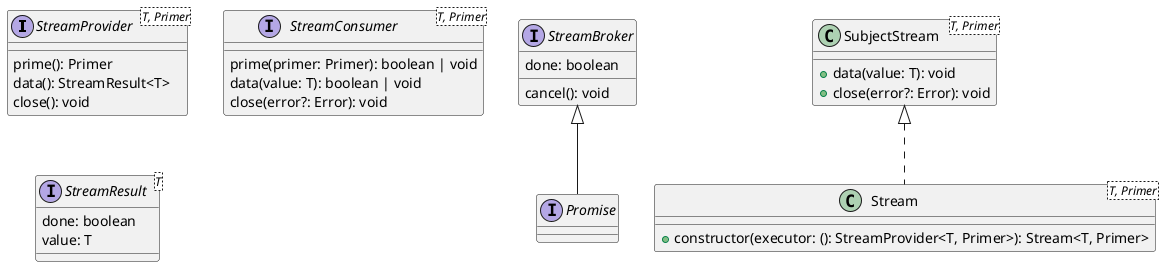 @startuml Classes

interface StreamProvider<T, Primer> {
  prime(): Primer
  data(): StreamResult<T>
  close(): void
}

interface StreamConsumer<T, Primer> {
  prime(primer: Primer): boolean | void
  data(value: T): boolean | void
  close(error?: Error): void
}

interface StreamResult<T> {
  done: boolean
  value: T
}

interface Promise {
  
}

StreamBroker <|-- Promise
interface StreamBroker {
  done: boolean
  cancel(): void
}

class Stream<T, Primer> {
  +constructor(executor: (): StreamProvider<T, Primer>): Stream<T, Primer>
}

SubjectStream <|.. Stream
class SubjectStream<T, Primer> {
  +data(value: T): void
  +close(error?: Error): void
}

@enduml
